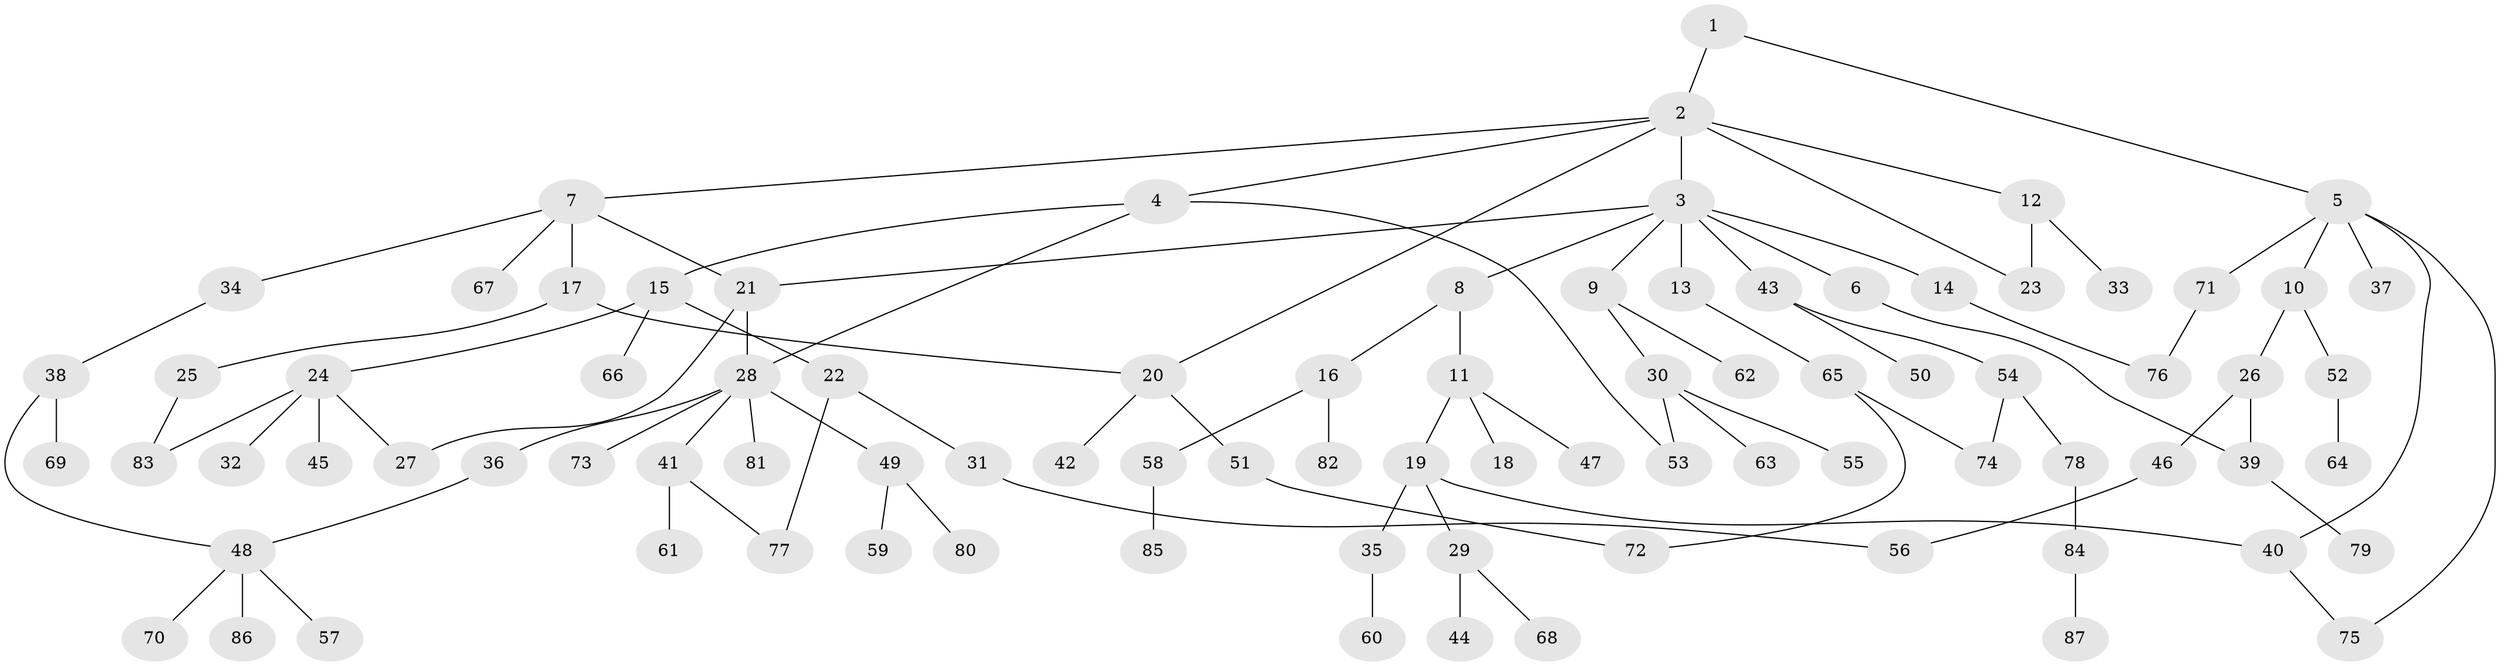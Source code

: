// Generated by graph-tools (version 1.1) at 2025/25/03/09/25 03:25:27]
// undirected, 87 vertices, 102 edges
graph export_dot {
graph [start="1"]
  node [color=gray90,style=filled];
  1;
  2;
  3;
  4;
  5;
  6;
  7;
  8;
  9;
  10;
  11;
  12;
  13;
  14;
  15;
  16;
  17;
  18;
  19;
  20;
  21;
  22;
  23;
  24;
  25;
  26;
  27;
  28;
  29;
  30;
  31;
  32;
  33;
  34;
  35;
  36;
  37;
  38;
  39;
  40;
  41;
  42;
  43;
  44;
  45;
  46;
  47;
  48;
  49;
  50;
  51;
  52;
  53;
  54;
  55;
  56;
  57;
  58;
  59;
  60;
  61;
  62;
  63;
  64;
  65;
  66;
  67;
  68;
  69;
  70;
  71;
  72;
  73;
  74;
  75;
  76;
  77;
  78;
  79;
  80;
  81;
  82;
  83;
  84;
  85;
  86;
  87;
  1 -- 2;
  1 -- 5;
  2 -- 3;
  2 -- 4;
  2 -- 7;
  2 -- 12;
  2 -- 20;
  2 -- 23;
  3 -- 6;
  3 -- 8;
  3 -- 9;
  3 -- 13;
  3 -- 14;
  3 -- 21;
  3 -- 43;
  4 -- 15;
  4 -- 53;
  4 -- 28;
  5 -- 10;
  5 -- 37;
  5 -- 40;
  5 -- 71;
  5 -- 75;
  6 -- 39;
  7 -- 17;
  7 -- 34;
  7 -- 67;
  7 -- 21;
  8 -- 11;
  8 -- 16;
  9 -- 30;
  9 -- 62;
  10 -- 26;
  10 -- 52;
  11 -- 18;
  11 -- 19;
  11 -- 47;
  12 -- 23;
  12 -- 33;
  13 -- 65;
  14 -- 76;
  15 -- 22;
  15 -- 24;
  15 -- 66;
  16 -- 58;
  16 -- 82;
  17 -- 20;
  17 -- 25;
  19 -- 29;
  19 -- 35;
  19 -- 40;
  20 -- 42;
  20 -- 51;
  21 -- 27;
  21 -- 28;
  22 -- 31;
  22 -- 77;
  24 -- 32;
  24 -- 45;
  24 -- 83;
  24 -- 27;
  25 -- 83;
  26 -- 39;
  26 -- 46;
  28 -- 36;
  28 -- 41;
  28 -- 49;
  28 -- 73;
  28 -- 81;
  29 -- 44;
  29 -- 68;
  30 -- 55;
  30 -- 63;
  30 -- 53;
  31 -- 56;
  34 -- 38;
  35 -- 60;
  36 -- 48;
  38 -- 69;
  38 -- 48;
  39 -- 79;
  40 -- 75;
  41 -- 61;
  41 -- 77;
  43 -- 50;
  43 -- 54;
  46 -- 56;
  48 -- 57;
  48 -- 70;
  48 -- 86;
  49 -- 59;
  49 -- 80;
  51 -- 72;
  52 -- 64;
  54 -- 74;
  54 -- 78;
  58 -- 85;
  65 -- 74;
  65 -- 72;
  71 -- 76;
  78 -- 84;
  84 -- 87;
}

